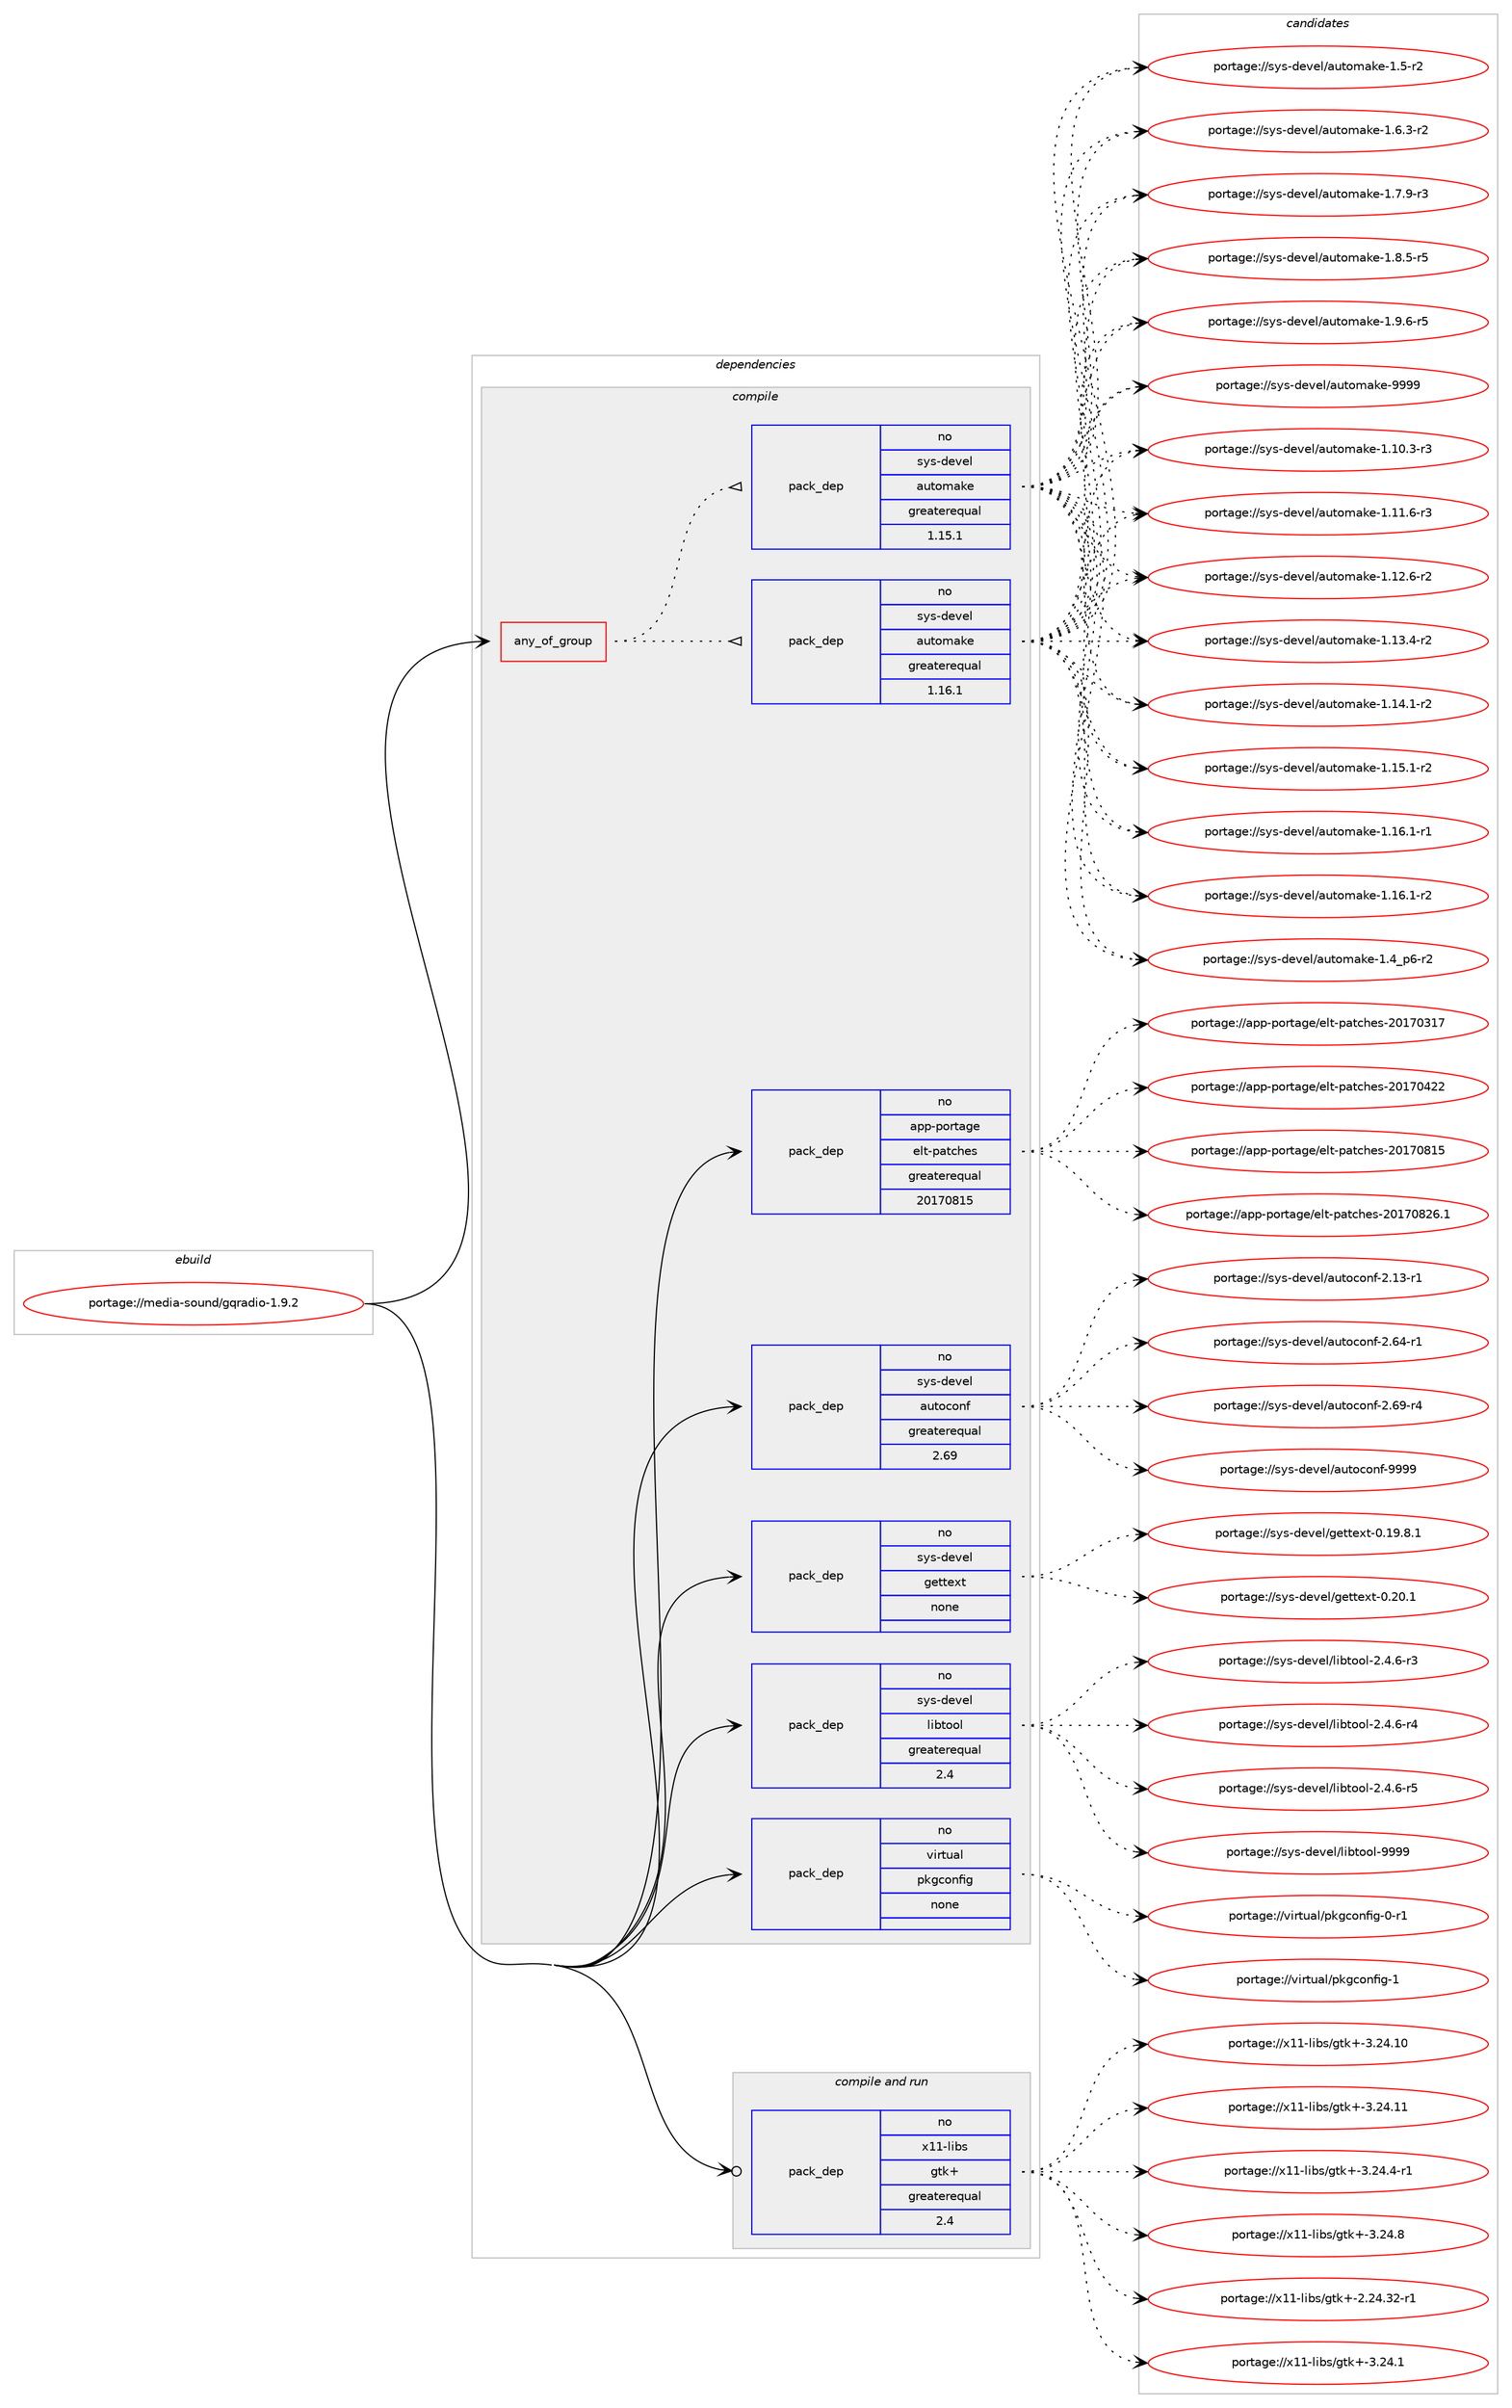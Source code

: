 digraph prolog {

# *************
# Graph options
# *************

newrank=true;
concentrate=true;
compound=true;
graph [rankdir=LR,fontname=Helvetica,fontsize=10,ranksep=1.5];#, ranksep=2.5, nodesep=0.2];
edge  [arrowhead=vee];
node  [fontname=Helvetica,fontsize=10];

# **********
# The ebuild
# **********

subgraph cluster_leftcol {
color=gray;
rank=same;
label=<<i>ebuild</i>>;
id [label="portage://media-sound/gqradio-1.9.2", color=red, width=4, href="../media-sound/gqradio-1.9.2.svg"];
}

# ****************
# The dependencies
# ****************

subgraph cluster_midcol {
color=gray;
label=<<i>dependencies</i>>;
subgraph cluster_compile {
fillcolor="#eeeeee";
style=filled;
label=<<i>compile</i>>;
subgraph any5314 {
dependency332035 [label=<<TABLE BORDER="0" CELLBORDER="1" CELLSPACING="0" CELLPADDING="4"><TR><TD CELLPADDING="10">any_of_group</TD></TR></TABLE>>, shape=none, color=red];subgraph pack244087 {
dependency332036 [label=<<TABLE BORDER="0" CELLBORDER="1" CELLSPACING="0" CELLPADDING="4" WIDTH="220"><TR><TD ROWSPAN="6" CELLPADDING="30">pack_dep</TD></TR><TR><TD WIDTH="110">no</TD></TR><TR><TD>sys-devel</TD></TR><TR><TD>automake</TD></TR><TR><TD>greaterequal</TD></TR><TR><TD>1.16.1</TD></TR></TABLE>>, shape=none, color=blue];
}
dependency332035:e -> dependency332036:w [weight=20,style="dotted",arrowhead="oinv"];
subgraph pack244088 {
dependency332037 [label=<<TABLE BORDER="0" CELLBORDER="1" CELLSPACING="0" CELLPADDING="4" WIDTH="220"><TR><TD ROWSPAN="6" CELLPADDING="30">pack_dep</TD></TR><TR><TD WIDTH="110">no</TD></TR><TR><TD>sys-devel</TD></TR><TR><TD>automake</TD></TR><TR><TD>greaterequal</TD></TR><TR><TD>1.15.1</TD></TR></TABLE>>, shape=none, color=blue];
}
dependency332035:e -> dependency332037:w [weight=20,style="dotted",arrowhead="oinv"];
}
id:e -> dependency332035:w [weight=20,style="solid",arrowhead="vee"];
subgraph pack244089 {
dependency332038 [label=<<TABLE BORDER="0" CELLBORDER="1" CELLSPACING="0" CELLPADDING="4" WIDTH="220"><TR><TD ROWSPAN="6" CELLPADDING="30">pack_dep</TD></TR><TR><TD WIDTH="110">no</TD></TR><TR><TD>app-portage</TD></TR><TR><TD>elt-patches</TD></TR><TR><TD>greaterequal</TD></TR><TR><TD>20170815</TD></TR></TABLE>>, shape=none, color=blue];
}
id:e -> dependency332038:w [weight=20,style="solid",arrowhead="vee"];
subgraph pack244090 {
dependency332039 [label=<<TABLE BORDER="0" CELLBORDER="1" CELLSPACING="0" CELLPADDING="4" WIDTH="220"><TR><TD ROWSPAN="6" CELLPADDING="30">pack_dep</TD></TR><TR><TD WIDTH="110">no</TD></TR><TR><TD>sys-devel</TD></TR><TR><TD>autoconf</TD></TR><TR><TD>greaterequal</TD></TR><TR><TD>2.69</TD></TR></TABLE>>, shape=none, color=blue];
}
id:e -> dependency332039:w [weight=20,style="solid",arrowhead="vee"];
subgraph pack244091 {
dependency332040 [label=<<TABLE BORDER="0" CELLBORDER="1" CELLSPACING="0" CELLPADDING="4" WIDTH="220"><TR><TD ROWSPAN="6" CELLPADDING="30">pack_dep</TD></TR><TR><TD WIDTH="110">no</TD></TR><TR><TD>sys-devel</TD></TR><TR><TD>gettext</TD></TR><TR><TD>none</TD></TR><TR><TD></TD></TR></TABLE>>, shape=none, color=blue];
}
id:e -> dependency332040:w [weight=20,style="solid",arrowhead="vee"];
subgraph pack244092 {
dependency332041 [label=<<TABLE BORDER="0" CELLBORDER="1" CELLSPACING="0" CELLPADDING="4" WIDTH="220"><TR><TD ROWSPAN="6" CELLPADDING="30">pack_dep</TD></TR><TR><TD WIDTH="110">no</TD></TR><TR><TD>sys-devel</TD></TR><TR><TD>libtool</TD></TR><TR><TD>greaterequal</TD></TR><TR><TD>2.4</TD></TR></TABLE>>, shape=none, color=blue];
}
id:e -> dependency332041:w [weight=20,style="solid",arrowhead="vee"];
subgraph pack244093 {
dependency332042 [label=<<TABLE BORDER="0" CELLBORDER="1" CELLSPACING="0" CELLPADDING="4" WIDTH="220"><TR><TD ROWSPAN="6" CELLPADDING="30">pack_dep</TD></TR><TR><TD WIDTH="110">no</TD></TR><TR><TD>virtual</TD></TR><TR><TD>pkgconfig</TD></TR><TR><TD>none</TD></TR><TR><TD></TD></TR></TABLE>>, shape=none, color=blue];
}
id:e -> dependency332042:w [weight=20,style="solid",arrowhead="vee"];
}
subgraph cluster_compileandrun {
fillcolor="#eeeeee";
style=filled;
label=<<i>compile and run</i>>;
subgraph pack244094 {
dependency332043 [label=<<TABLE BORDER="0" CELLBORDER="1" CELLSPACING="0" CELLPADDING="4" WIDTH="220"><TR><TD ROWSPAN="6" CELLPADDING="30">pack_dep</TD></TR><TR><TD WIDTH="110">no</TD></TR><TR><TD>x11-libs</TD></TR><TR><TD>gtk+</TD></TR><TR><TD>greaterequal</TD></TR><TR><TD>2.4</TD></TR></TABLE>>, shape=none, color=blue];
}
id:e -> dependency332043:w [weight=20,style="solid",arrowhead="odotvee"];
}
subgraph cluster_run {
fillcolor="#eeeeee";
style=filled;
label=<<i>run</i>>;
}
}

# **************
# The candidates
# **************

subgraph cluster_choices {
rank=same;
color=gray;
label=<<i>candidates</i>>;

subgraph choice244087 {
color=black;
nodesep=1;
choiceportage11512111545100101118101108479711711611110997107101454946494846514511451 [label="portage://sys-devel/automake-1.10.3-r3", color=red, width=4,href="../sys-devel/automake-1.10.3-r3.svg"];
choiceportage11512111545100101118101108479711711611110997107101454946494946544511451 [label="portage://sys-devel/automake-1.11.6-r3", color=red, width=4,href="../sys-devel/automake-1.11.6-r3.svg"];
choiceportage11512111545100101118101108479711711611110997107101454946495046544511450 [label="portage://sys-devel/automake-1.12.6-r2", color=red, width=4,href="../sys-devel/automake-1.12.6-r2.svg"];
choiceportage11512111545100101118101108479711711611110997107101454946495146524511450 [label="portage://sys-devel/automake-1.13.4-r2", color=red, width=4,href="../sys-devel/automake-1.13.4-r2.svg"];
choiceportage11512111545100101118101108479711711611110997107101454946495246494511450 [label="portage://sys-devel/automake-1.14.1-r2", color=red, width=4,href="../sys-devel/automake-1.14.1-r2.svg"];
choiceportage11512111545100101118101108479711711611110997107101454946495346494511450 [label="portage://sys-devel/automake-1.15.1-r2", color=red, width=4,href="../sys-devel/automake-1.15.1-r2.svg"];
choiceportage11512111545100101118101108479711711611110997107101454946495446494511449 [label="portage://sys-devel/automake-1.16.1-r1", color=red, width=4,href="../sys-devel/automake-1.16.1-r1.svg"];
choiceportage11512111545100101118101108479711711611110997107101454946495446494511450 [label="portage://sys-devel/automake-1.16.1-r2", color=red, width=4,href="../sys-devel/automake-1.16.1-r2.svg"];
choiceportage115121115451001011181011084797117116111109971071014549465295112544511450 [label="portage://sys-devel/automake-1.4_p6-r2", color=red, width=4,href="../sys-devel/automake-1.4_p6-r2.svg"];
choiceportage11512111545100101118101108479711711611110997107101454946534511450 [label="portage://sys-devel/automake-1.5-r2", color=red, width=4,href="../sys-devel/automake-1.5-r2.svg"];
choiceportage115121115451001011181011084797117116111109971071014549465446514511450 [label="portage://sys-devel/automake-1.6.3-r2", color=red, width=4,href="../sys-devel/automake-1.6.3-r2.svg"];
choiceportage115121115451001011181011084797117116111109971071014549465546574511451 [label="portage://sys-devel/automake-1.7.9-r3", color=red, width=4,href="../sys-devel/automake-1.7.9-r3.svg"];
choiceportage115121115451001011181011084797117116111109971071014549465646534511453 [label="portage://sys-devel/automake-1.8.5-r5", color=red, width=4,href="../sys-devel/automake-1.8.5-r5.svg"];
choiceportage115121115451001011181011084797117116111109971071014549465746544511453 [label="portage://sys-devel/automake-1.9.6-r5", color=red, width=4,href="../sys-devel/automake-1.9.6-r5.svg"];
choiceportage115121115451001011181011084797117116111109971071014557575757 [label="portage://sys-devel/automake-9999", color=red, width=4,href="../sys-devel/automake-9999.svg"];
dependency332036:e -> choiceportage11512111545100101118101108479711711611110997107101454946494846514511451:w [style=dotted,weight="100"];
dependency332036:e -> choiceportage11512111545100101118101108479711711611110997107101454946494946544511451:w [style=dotted,weight="100"];
dependency332036:e -> choiceportage11512111545100101118101108479711711611110997107101454946495046544511450:w [style=dotted,weight="100"];
dependency332036:e -> choiceportage11512111545100101118101108479711711611110997107101454946495146524511450:w [style=dotted,weight="100"];
dependency332036:e -> choiceportage11512111545100101118101108479711711611110997107101454946495246494511450:w [style=dotted,weight="100"];
dependency332036:e -> choiceportage11512111545100101118101108479711711611110997107101454946495346494511450:w [style=dotted,weight="100"];
dependency332036:e -> choiceportage11512111545100101118101108479711711611110997107101454946495446494511449:w [style=dotted,weight="100"];
dependency332036:e -> choiceportage11512111545100101118101108479711711611110997107101454946495446494511450:w [style=dotted,weight="100"];
dependency332036:e -> choiceportage115121115451001011181011084797117116111109971071014549465295112544511450:w [style=dotted,weight="100"];
dependency332036:e -> choiceportage11512111545100101118101108479711711611110997107101454946534511450:w [style=dotted,weight="100"];
dependency332036:e -> choiceportage115121115451001011181011084797117116111109971071014549465446514511450:w [style=dotted,weight="100"];
dependency332036:e -> choiceportage115121115451001011181011084797117116111109971071014549465546574511451:w [style=dotted,weight="100"];
dependency332036:e -> choiceportage115121115451001011181011084797117116111109971071014549465646534511453:w [style=dotted,weight="100"];
dependency332036:e -> choiceportage115121115451001011181011084797117116111109971071014549465746544511453:w [style=dotted,weight="100"];
dependency332036:e -> choiceportage115121115451001011181011084797117116111109971071014557575757:w [style=dotted,weight="100"];
}
subgraph choice244088 {
color=black;
nodesep=1;
choiceportage11512111545100101118101108479711711611110997107101454946494846514511451 [label="portage://sys-devel/automake-1.10.3-r3", color=red, width=4,href="../sys-devel/automake-1.10.3-r3.svg"];
choiceportage11512111545100101118101108479711711611110997107101454946494946544511451 [label="portage://sys-devel/automake-1.11.6-r3", color=red, width=4,href="../sys-devel/automake-1.11.6-r3.svg"];
choiceportage11512111545100101118101108479711711611110997107101454946495046544511450 [label="portage://sys-devel/automake-1.12.6-r2", color=red, width=4,href="../sys-devel/automake-1.12.6-r2.svg"];
choiceportage11512111545100101118101108479711711611110997107101454946495146524511450 [label="portage://sys-devel/automake-1.13.4-r2", color=red, width=4,href="../sys-devel/automake-1.13.4-r2.svg"];
choiceportage11512111545100101118101108479711711611110997107101454946495246494511450 [label="portage://sys-devel/automake-1.14.1-r2", color=red, width=4,href="../sys-devel/automake-1.14.1-r2.svg"];
choiceportage11512111545100101118101108479711711611110997107101454946495346494511450 [label="portage://sys-devel/automake-1.15.1-r2", color=red, width=4,href="../sys-devel/automake-1.15.1-r2.svg"];
choiceportage11512111545100101118101108479711711611110997107101454946495446494511449 [label="portage://sys-devel/automake-1.16.1-r1", color=red, width=4,href="../sys-devel/automake-1.16.1-r1.svg"];
choiceportage11512111545100101118101108479711711611110997107101454946495446494511450 [label="portage://sys-devel/automake-1.16.1-r2", color=red, width=4,href="../sys-devel/automake-1.16.1-r2.svg"];
choiceportage115121115451001011181011084797117116111109971071014549465295112544511450 [label="portage://sys-devel/automake-1.4_p6-r2", color=red, width=4,href="../sys-devel/automake-1.4_p6-r2.svg"];
choiceportage11512111545100101118101108479711711611110997107101454946534511450 [label="portage://sys-devel/automake-1.5-r2", color=red, width=4,href="../sys-devel/automake-1.5-r2.svg"];
choiceportage115121115451001011181011084797117116111109971071014549465446514511450 [label="portage://sys-devel/automake-1.6.3-r2", color=red, width=4,href="../sys-devel/automake-1.6.3-r2.svg"];
choiceportage115121115451001011181011084797117116111109971071014549465546574511451 [label="portage://sys-devel/automake-1.7.9-r3", color=red, width=4,href="../sys-devel/automake-1.7.9-r3.svg"];
choiceportage115121115451001011181011084797117116111109971071014549465646534511453 [label="portage://sys-devel/automake-1.8.5-r5", color=red, width=4,href="../sys-devel/automake-1.8.5-r5.svg"];
choiceportage115121115451001011181011084797117116111109971071014549465746544511453 [label="portage://sys-devel/automake-1.9.6-r5", color=red, width=4,href="../sys-devel/automake-1.9.6-r5.svg"];
choiceportage115121115451001011181011084797117116111109971071014557575757 [label="portage://sys-devel/automake-9999", color=red, width=4,href="../sys-devel/automake-9999.svg"];
dependency332037:e -> choiceportage11512111545100101118101108479711711611110997107101454946494846514511451:w [style=dotted,weight="100"];
dependency332037:e -> choiceportage11512111545100101118101108479711711611110997107101454946494946544511451:w [style=dotted,weight="100"];
dependency332037:e -> choiceportage11512111545100101118101108479711711611110997107101454946495046544511450:w [style=dotted,weight="100"];
dependency332037:e -> choiceportage11512111545100101118101108479711711611110997107101454946495146524511450:w [style=dotted,weight="100"];
dependency332037:e -> choiceportage11512111545100101118101108479711711611110997107101454946495246494511450:w [style=dotted,weight="100"];
dependency332037:e -> choiceportage11512111545100101118101108479711711611110997107101454946495346494511450:w [style=dotted,weight="100"];
dependency332037:e -> choiceportage11512111545100101118101108479711711611110997107101454946495446494511449:w [style=dotted,weight="100"];
dependency332037:e -> choiceportage11512111545100101118101108479711711611110997107101454946495446494511450:w [style=dotted,weight="100"];
dependency332037:e -> choiceportage115121115451001011181011084797117116111109971071014549465295112544511450:w [style=dotted,weight="100"];
dependency332037:e -> choiceportage11512111545100101118101108479711711611110997107101454946534511450:w [style=dotted,weight="100"];
dependency332037:e -> choiceportage115121115451001011181011084797117116111109971071014549465446514511450:w [style=dotted,weight="100"];
dependency332037:e -> choiceportage115121115451001011181011084797117116111109971071014549465546574511451:w [style=dotted,weight="100"];
dependency332037:e -> choiceportage115121115451001011181011084797117116111109971071014549465646534511453:w [style=dotted,weight="100"];
dependency332037:e -> choiceportage115121115451001011181011084797117116111109971071014549465746544511453:w [style=dotted,weight="100"];
dependency332037:e -> choiceportage115121115451001011181011084797117116111109971071014557575757:w [style=dotted,weight="100"];
}
subgraph choice244089 {
color=black;
nodesep=1;
choiceportage97112112451121111141169710310147101108116451129711699104101115455048495548514955 [label="portage://app-portage/elt-patches-20170317", color=red, width=4,href="../app-portage/elt-patches-20170317.svg"];
choiceportage97112112451121111141169710310147101108116451129711699104101115455048495548525050 [label="portage://app-portage/elt-patches-20170422", color=red, width=4,href="../app-portage/elt-patches-20170422.svg"];
choiceportage97112112451121111141169710310147101108116451129711699104101115455048495548564953 [label="portage://app-portage/elt-patches-20170815", color=red, width=4,href="../app-portage/elt-patches-20170815.svg"];
choiceportage971121124511211111411697103101471011081164511297116991041011154550484955485650544649 [label="portage://app-portage/elt-patches-20170826.1", color=red, width=4,href="../app-portage/elt-patches-20170826.1.svg"];
dependency332038:e -> choiceportage97112112451121111141169710310147101108116451129711699104101115455048495548514955:w [style=dotted,weight="100"];
dependency332038:e -> choiceportage97112112451121111141169710310147101108116451129711699104101115455048495548525050:w [style=dotted,weight="100"];
dependency332038:e -> choiceportage97112112451121111141169710310147101108116451129711699104101115455048495548564953:w [style=dotted,weight="100"];
dependency332038:e -> choiceportage971121124511211111411697103101471011081164511297116991041011154550484955485650544649:w [style=dotted,weight="100"];
}
subgraph choice244090 {
color=black;
nodesep=1;
choiceportage1151211154510010111810110847971171161119911111010245504649514511449 [label="portage://sys-devel/autoconf-2.13-r1", color=red, width=4,href="../sys-devel/autoconf-2.13-r1.svg"];
choiceportage1151211154510010111810110847971171161119911111010245504654524511449 [label="portage://sys-devel/autoconf-2.64-r1", color=red, width=4,href="../sys-devel/autoconf-2.64-r1.svg"];
choiceportage1151211154510010111810110847971171161119911111010245504654574511452 [label="portage://sys-devel/autoconf-2.69-r4", color=red, width=4,href="../sys-devel/autoconf-2.69-r4.svg"];
choiceportage115121115451001011181011084797117116111991111101024557575757 [label="portage://sys-devel/autoconf-9999", color=red, width=4,href="../sys-devel/autoconf-9999.svg"];
dependency332039:e -> choiceportage1151211154510010111810110847971171161119911111010245504649514511449:w [style=dotted,weight="100"];
dependency332039:e -> choiceportage1151211154510010111810110847971171161119911111010245504654524511449:w [style=dotted,weight="100"];
dependency332039:e -> choiceportage1151211154510010111810110847971171161119911111010245504654574511452:w [style=dotted,weight="100"];
dependency332039:e -> choiceportage115121115451001011181011084797117116111991111101024557575757:w [style=dotted,weight="100"];
}
subgraph choice244091 {
color=black;
nodesep=1;
choiceportage1151211154510010111810110847103101116116101120116454846495746564649 [label="portage://sys-devel/gettext-0.19.8.1", color=red, width=4,href="../sys-devel/gettext-0.19.8.1.svg"];
choiceportage115121115451001011181011084710310111611610112011645484650484649 [label="portage://sys-devel/gettext-0.20.1", color=red, width=4,href="../sys-devel/gettext-0.20.1.svg"];
dependency332040:e -> choiceportage1151211154510010111810110847103101116116101120116454846495746564649:w [style=dotted,weight="100"];
dependency332040:e -> choiceportage115121115451001011181011084710310111611610112011645484650484649:w [style=dotted,weight="100"];
}
subgraph choice244092 {
color=black;
nodesep=1;
choiceportage1151211154510010111810110847108105981161111111084550465246544511451 [label="portage://sys-devel/libtool-2.4.6-r3", color=red, width=4,href="../sys-devel/libtool-2.4.6-r3.svg"];
choiceportage1151211154510010111810110847108105981161111111084550465246544511452 [label="portage://sys-devel/libtool-2.4.6-r4", color=red, width=4,href="../sys-devel/libtool-2.4.6-r4.svg"];
choiceportage1151211154510010111810110847108105981161111111084550465246544511453 [label="portage://sys-devel/libtool-2.4.6-r5", color=red, width=4,href="../sys-devel/libtool-2.4.6-r5.svg"];
choiceportage1151211154510010111810110847108105981161111111084557575757 [label="portage://sys-devel/libtool-9999", color=red, width=4,href="../sys-devel/libtool-9999.svg"];
dependency332041:e -> choiceportage1151211154510010111810110847108105981161111111084550465246544511451:w [style=dotted,weight="100"];
dependency332041:e -> choiceportage1151211154510010111810110847108105981161111111084550465246544511452:w [style=dotted,weight="100"];
dependency332041:e -> choiceportage1151211154510010111810110847108105981161111111084550465246544511453:w [style=dotted,weight="100"];
dependency332041:e -> choiceportage1151211154510010111810110847108105981161111111084557575757:w [style=dotted,weight="100"];
}
subgraph choice244093 {
color=black;
nodesep=1;
choiceportage11810511411611797108471121071039911111010210510345484511449 [label="portage://virtual/pkgconfig-0-r1", color=red, width=4,href="../virtual/pkgconfig-0-r1.svg"];
choiceportage1181051141161179710847112107103991111101021051034549 [label="portage://virtual/pkgconfig-1", color=red, width=4,href="../virtual/pkgconfig-1.svg"];
dependency332042:e -> choiceportage11810511411611797108471121071039911111010210510345484511449:w [style=dotted,weight="100"];
dependency332042:e -> choiceportage1181051141161179710847112107103991111101021051034549:w [style=dotted,weight="100"];
}
subgraph choice244094 {
color=black;
nodesep=1;
choiceportage12049494510810598115471031161074345504650524651504511449 [label="portage://x11-libs/gtk+-2.24.32-r1", color=red, width=4,href="../x11-libs/gtk+-2.24.32-r1.svg"];
choiceportage12049494510810598115471031161074345514650524649 [label="portage://x11-libs/gtk+-3.24.1", color=red, width=4,href="../x11-libs/gtk+-3.24.1.svg"];
choiceportage1204949451081059811547103116107434551465052464948 [label="portage://x11-libs/gtk+-3.24.10", color=red, width=4,href="../x11-libs/gtk+-3.24.10.svg"];
choiceportage1204949451081059811547103116107434551465052464949 [label="portage://x11-libs/gtk+-3.24.11", color=red, width=4,href="../x11-libs/gtk+-3.24.11.svg"];
choiceportage120494945108105981154710311610743455146505246524511449 [label="portage://x11-libs/gtk+-3.24.4-r1", color=red, width=4,href="../x11-libs/gtk+-3.24.4-r1.svg"];
choiceportage12049494510810598115471031161074345514650524656 [label="portage://x11-libs/gtk+-3.24.8", color=red, width=4,href="../x11-libs/gtk+-3.24.8.svg"];
dependency332043:e -> choiceportage12049494510810598115471031161074345504650524651504511449:w [style=dotted,weight="100"];
dependency332043:e -> choiceportage12049494510810598115471031161074345514650524649:w [style=dotted,weight="100"];
dependency332043:e -> choiceportage1204949451081059811547103116107434551465052464948:w [style=dotted,weight="100"];
dependency332043:e -> choiceportage1204949451081059811547103116107434551465052464949:w [style=dotted,weight="100"];
dependency332043:e -> choiceportage120494945108105981154710311610743455146505246524511449:w [style=dotted,weight="100"];
dependency332043:e -> choiceportage12049494510810598115471031161074345514650524656:w [style=dotted,weight="100"];
}
}

}
